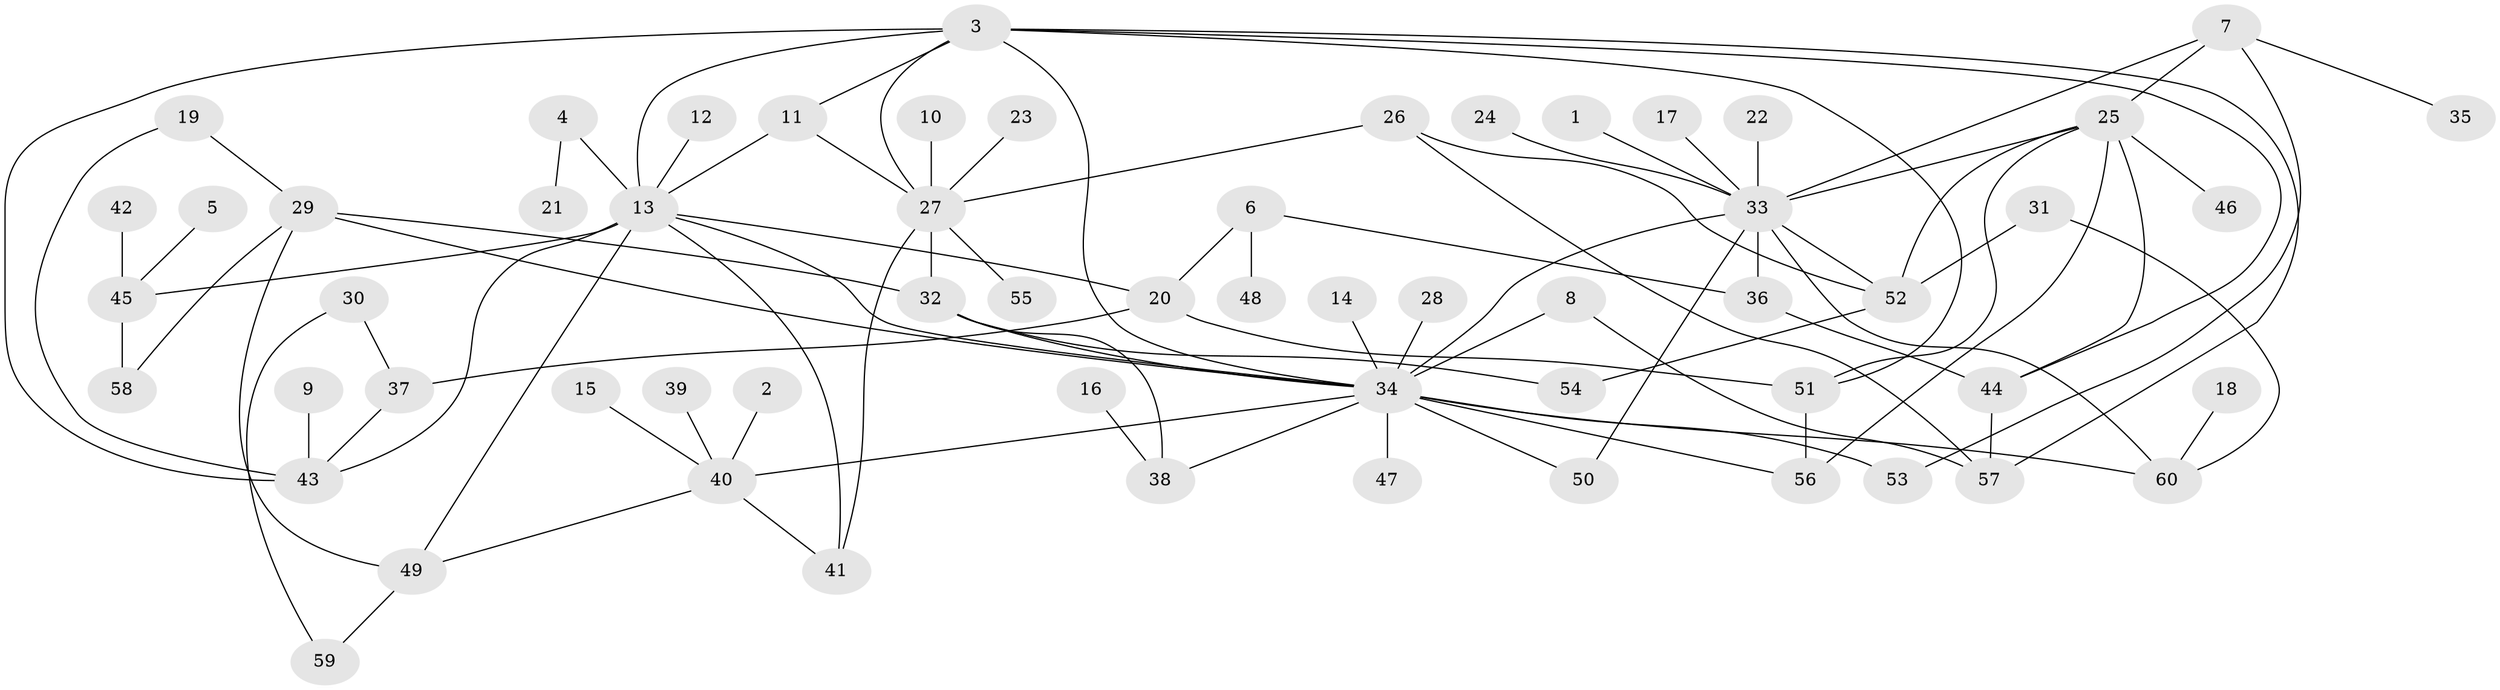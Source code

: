 // original degree distribution, {19: 0.008403361344537815, 1: 0.4957983193277311, 13: 0.01680672268907563, 4: 0.06722689075630252, 2: 0.23529411764705882, 5: 0.01680672268907563, 8: 0.025210084033613446, 6: 0.04201680672268908, 10: 0.008403361344537815, 3: 0.058823529411764705, 9: 0.008403361344537815, 7: 0.01680672268907563}
// Generated by graph-tools (version 1.1) at 2025/01/03/09/25 03:01:56]
// undirected, 60 vertices, 92 edges
graph export_dot {
graph [start="1"]
  node [color=gray90,style=filled];
  1;
  2;
  3;
  4;
  5;
  6;
  7;
  8;
  9;
  10;
  11;
  12;
  13;
  14;
  15;
  16;
  17;
  18;
  19;
  20;
  21;
  22;
  23;
  24;
  25;
  26;
  27;
  28;
  29;
  30;
  31;
  32;
  33;
  34;
  35;
  36;
  37;
  38;
  39;
  40;
  41;
  42;
  43;
  44;
  45;
  46;
  47;
  48;
  49;
  50;
  51;
  52;
  53;
  54;
  55;
  56;
  57;
  58;
  59;
  60;
  1 -- 33 [weight=1.0];
  2 -- 40 [weight=1.0];
  3 -- 11 [weight=1.0];
  3 -- 13 [weight=1.0];
  3 -- 27 [weight=1.0];
  3 -- 34 [weight=1.0];
  3 -- 43 [weight=1.0];
  3 -- 44 [weight=1.0];
  3 -- 51 [weight=1.0];
  3 -- 57 [weight=1.0];
  4 -- 13 [weight=2.0];
  4 -- 21 [weight=1.0];
  5 -- 45 [weight=1.0];
  6 -- 20 [weight=1.0];
  6 -- 36 [weight=1.0];
  6 -- 48 [weight=1.0];
  7 -- 25 [weight=1.0];
  7 -- 33 [weight=1.0];
  7 -- 35 [weight=1.0];
  7 -- 53 [weight=1.0];
  8 -- 34 [weight=1.0];
  8 -- 57 [weight=1.0];
  9 -- 43 [weight=1.0];
  10 -- 27 [weight=1.0];
  11 -- 13 [weight=1.0];
  11 -- 27 [weight=1.0];
  12 -- 13 [weight=1.0];
  13 -- 20 [weight=1.0];
  13 -- 34 [weight=1.0];
  13 -- 41 [weight=1.0];
  13 -- 43 [weight=1.0];
  13 -- 45 [weight=1.0];
  13 -- 49 [weight=1.0];
  14 -- 34 [weight=1.0];
  15 -- 40 [weight=1.0];
  16 -- 38 [weight=1.0];
  17 -- 33 [weight=1.0];
  18 -- 60 [weight=1.0];
  19 -- 29 [weight=1.0];
  19 -- 43 [weight=1.0];
  20 -- 37 [weight=1.0];
  20 -- 51 [weight=1.0];
  22 -- 33 [weight=1.0];
  23 -- 27 [weight=1.0];
  24 -- 33 [weight=1.0];
  25 -- 33 [weight=1.0];
  25 -- 44 [weight=1.0];
  25 -- 46 [weight=1.0];
  25 -- 51 [weight=1.0];
  25 -- 52 [weight=1.0];
  25 -- 56 [weight=1.0];
  26 -- 27 [weight=1.0];
  26 -- 52 [weight=1.0];
  26 -- 57 [weight=1.0];
  27 -- 32 [weight=1.0];
  27 -- 41 [weight=1.0];
  27 -- 55 [weight=1.0];
  28 -- 34 [weight=1.0];
  29 -- 32 [weight=1.0];
  29 -- 34 [weight=1.0];
  29 -- 49 [weight=1.0];
  29 -- 58 [weight=1.0];
  30 -- 37 [weight=1.0];
  30 -- 59 [weight=1.0];
  31 -- 52 [weight=1.0];
  31 -- 60 [weight=1.0];
  32 -- 34 [weight=1.0];
  32 -- 38 [weight=1.0];
  32 -- 54 [weight=1.0];
  33 -- 34 [weight=1.0];
  33 -- 36 [weight=1.0];
  33 -- 50 [weight=1.0];
  33 -- 52 [weight=1.0];
  33 -- 60 [weight=1.0];
  34 -- 38 [weight=1.0];
  34 -- 40 [weight=1.0];
  34 -- 47 [weight=1.0];
  34 -- 50 [weight=1.0];
  34 -- 53 [weight=1.0];
  34 -- 56 [weight=1.0];
  34 -- 60 [weight=1.0];
  36 -- 44 [weight=1.0];
  37 -- 43 [weight=1.0];
  39 -- 40 [weight=1.0];
  40 -- 41 [weight=1.0];
  40 -- 49 [weight=1.0];
  42 -- 45 [weight=1.0];
  44 -- 57 [weight=1.0];
  45 -- 58 [weight=1.0];
  49 -- 59 [weight=1.0];
  51 -- 56 [weight=1.0];
  52 -- 54 [weight=1.0];
}
